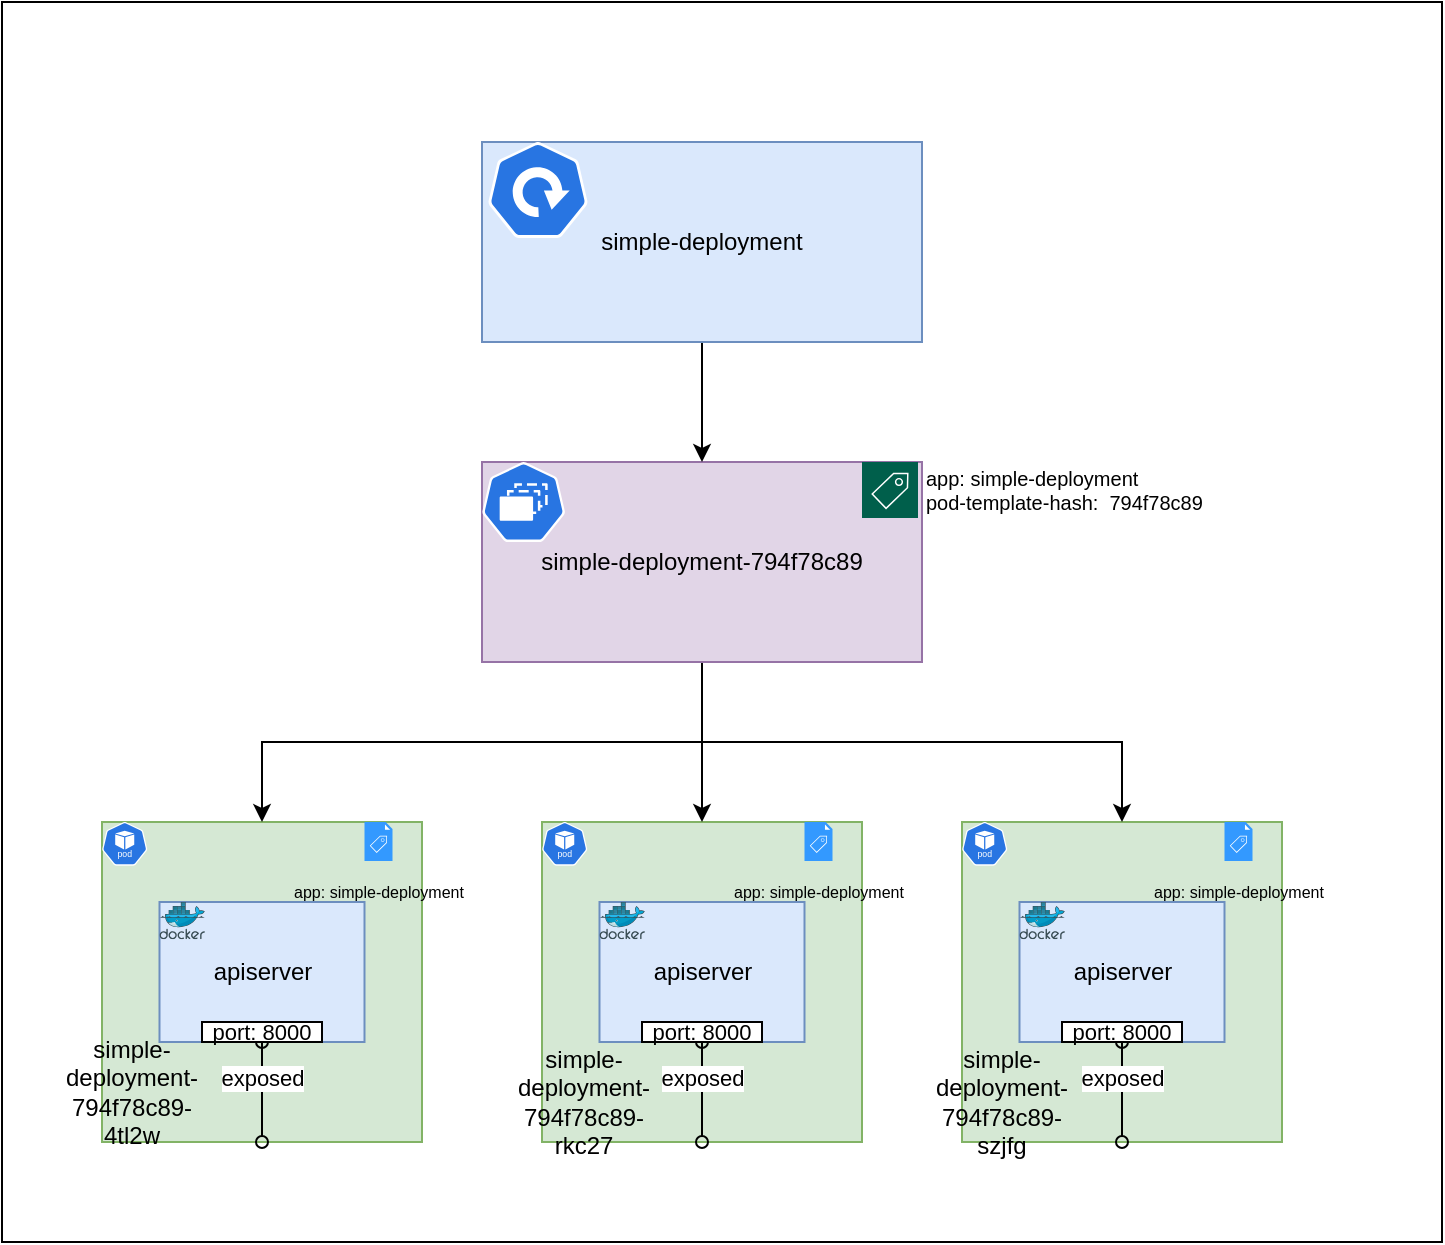 <mxfile version="24.6.4" type="device">
  <diagram name="Page-1" id="i7xpU4-JEb5dhHLzun7G">
    <mxGraphModel dx="1793" dy="1068" grid="1" gridSize="10" guides="1" tooltips="1" connect="1" arrows="1" fold="1" page="1" pageScale="1" pageWidth="850" pageHeight="1100" math="0" shadow="0">
      <root>
        <mxCell id="0" />
        <mxCell id="1" parent="0" />
        <mxCell id="7CjUzNVX25jVzaEthu2g-2" value="" style="rounded=0;whiteSpace=wrap;html=1;" vertex="1" parent="1">
          <mxGeometry y="40" width="720" height="620" as="geometry" />
        </mxCell>
        <mxCell id="7CjUzNVX25jVzaEthu2g-3" value="" style="group" vertex="1" connectable="0" parent="1">
          <mxGeometry x="50" y="450" width="160" height="160" as="geometry" />
        </mxCell>
        <mxCell id="7CjUzNVX25jVzaEthu2g-4" value="" style="rounded=0;whiteSpace=wrap;html=1;fillColor=#d5e8d4;strokeColor=#82b366;" vertex="1" parent="7CjUzNVX25jVzaEthu2g-3">
          <mxGeometry width="160" height="160" as="geometry" />
        </mxCell>
        <mxCell id="7CjUzNVX25jVzaEthu2g-5" value="" style="aspect=fixed;sketch=0;html=1;dashed=0;whitespace=wrap;verticalLabelPosition=bottom;verticalAlign=top;fillColor=#2875E2;strokeColor=#ffffff;points=[[0.005,0.63,0],[0.1,0.2,0],[0.9,0.2,0],[0.5,0,0],[0.995,0.63,0],[0.72,0.99,0],[0.5,1,0],[0.28,0.99,0]];shape=mxgraph.kubernetes.icon2;kubernetesLabel=1;prIcon=pod" vertex="1" parent="7CjUzNVX25jVzaEthu2g-3">
          <mxGeometry width="22.727" height="21.818" as="geometry" />
        </mxCell>
        <mxCell id="7CjUzNVX25jVzaEthu2g-6" value="apiserver" style="rounded=0;whiteSpace=wrap;html=1;fillColor=#dae8fc;strokeColor=#6c8ebf;" vertex="1" parent="7CjUzNVX25jVzaEthu2g-3">
          <mxGeometry x="28.75" y="40" width="102.5" height="70" as="geometry" />
        </mxCell>
        <mxCell id="7CjUzNVX25jVzaEthu2g-7" value="" style="image;sketch=0;aspect=fixed;html=1;points=[];align=center;fontSize=12;image=img/lib/mscae/Docker.svg;" vertex="1" parent="7CjUzNVX25jVzaEthu2g-3">
          <mxGeometry x="28.75" y="40" width="22.727" height="18.636" as="geometry" />
        </mxCell>
        <mxCell id="7CjUzNVX25jVzaEthu2g-8" style="edgeStyle=orthogonalEdgeStyle;rounded=0;orthogonalLoop=1;jettySize=auto;html=1;exitX=0.5;exitY=1;exitDx=0;exitDy=0;startArrow=oval;startFill=0;endArrow=oval;endFill=0;" edge="1" parent="7CjUzNVX25jVzaEthu2g-3" source="7CjUzNVX25jVzaEthu2g-10">
          <mxGeometry relative="1" as="geometry">
            <mxPoint x="79.97" y="110" as="sourcePoint" />
            <mxPoint x="80" y="160" as="targetPoint" />
            <Array as="points">
              <mxPoint x="80" y="105" />
            </Array>
          </mxGeometry>
        </mxCell>
        <mxCell id="7CjUzNVX25jVzaEthu2g-9" value="exposed" style="edgeLabel;html=1;align=center;verticalAlign=middle;resizable=0;points=[];" vertex="1" connectable="0" parent="7CjUzNVX25jVzaEthu2g-8">
          <mxGeometry x="-0.065" relative="1" as="geometry">
            <mxPoint as="offset" />
          </mxGeometry>
        </mxCell>
        <mxCell id="7CjUzNVX25jVzaEthu2g-10" value="&lt;font style=&quot;font-size: 11px;&quot;&gt;port: 8000&lt;/font&gt;" style="rounded=0;whiteSpace=wrap;html=1;" vertex="1" parent="7CjUzNVX25jVzaEthu2g-3">
          <mxGeometry x="50" y="100" width="60" height="10" as="geometry" />
        </mxCell>
        <mxCell id="7CjUzNVX25jVzaEthu2g-11" value="simple-deployment-794f78c89-4tl2w" style="text;html=1;align=center;verticalAlign=middle;whiteSpace=wrap;rounded=0;" vertex="1" parent="7CjUzNVX25jVzaEthu2g-3">
          <mxGeometry y="120" width="30" height="30" as="geometry" />
        </mxCell>
        <mxCell id="7CjUzNVX25jVzaEthu2g-12" value="&lt;font style=&quot;font-size: 8px;&quot;&gt;app: simple-deployment&lt;/font&gt;" style="sketch=0;pointerEvents=1;shadow=0;dashed=0;html=1;strokeColor=none;fillColor=#3399FF;labelPosition=center;verticalLabelPosition=bottom;verticalAlign=top;align=center;outlineConnect=0;shape=mxgraph.veeam2.metadata_file;" vertex="1" parent="7CjUzNVX25jVzaEthu2g-3">
          <mxGeometry x="131.25" width="14.0" height="19.5" as="geometry" />
        </mxCell>
        <mxCell id="7CjUzNVX25jVzaEthu2g-13" value="" style="group" vertex="1" connectable="0" parent="1">
          <mxGeometry x="270" y="450" width="160" height="160" as="geometry" />
        </mxCell>
        <mxCell id="7CjUzNVX25jVzaEthu2g-14" value="" style="rounded=0;whiteSpace=wrap;html=1;fillColor=#d5e8d4;strokeColor=#82b366;" vertex="1" parent="7CjUzNVX25jVzaEthu2g-13">
          <mxGeometry width="160" height="160" as="geometry" />
        </mxCell>
        <mxCell id="7CjUzNVX25jVzaEthu2g-15" value="" style="aspect=fixed;sketch=0;html=1;dashed=0;whitespace=wrap;verticalLabelPosition=bottom;verticalAlign=top;fillColor=#2875E2;strokeColor=#ffffff;points=[[0.005,0.63,0],[0.1,0.2,0],[0.9,0.2,0],[0.5,0,0],[0.995,0.63,0],[0.72,0.99,0],[0.5,1,0],[0.28,0.99,0]];shape=mxgraph.kubernetes.icon2;kubernetesLabel=1;prIcon=pod" vertex="1" parent="7CjUzNVX25jVzaEthu2g-13">
          <mxGeometry width="22.727" height="21.818" as="geometry" />
        </mxCell>
        <mxCell id="7CjUzNVX25jVzaEthu2g-16" value="apiserver" style="rounded=0;whiteSpace=wrap;html=1;fillColor=#dae8fc;strokeColor=#6c8ebf;" vertex="1" parent="7CjUzNVX25jVzaEthu2g-13">
          <mxGeometry x="28.75" y="40" width="102.5" height="70" as="geometry" />
        </mxCell>
        <mxCell id="7CjUzNVX25jVzaEthu2g-17" value="" style="image;sketch=0;aspect=fixed;html=1;points=[];align=center;fontSize=12;image=img/lib/mscae/Docker.svg;" vertex="1" parent="7CjUzNVX25jVzaEthu2g-13">
          <mxGeometry x="28.75" y="40" width="22.727" height="18.636" as="geometry" />
        </mxCell>
        <mxCell id="7CjUzNVX25jVzaEthu2g-18" style="edgeStyle=orthogonalEdgeStyle;rounded=0;orthogonalLoop=1;jettySize=auto;html=1;exitX=0.5;exitY=1;exitDx=0;exitDy=0;startArrow=oval;startFill=0;endArrow=oval;endFill=0;" edge="1" parent="7CjUzNVX25jVzaEthu2g-13">
          <mxGeometry relative="1" as="geometry">
            <mxPoint x="80.0" y="110" as="sourcePoint" />
            <mxPoint x="80" y="160" as="targetPoint" />
            <Array as="points">
              <mxPoint x="80" y="105" />
            </Array>
          </mxGeometry>
        </mxCell>
        <mxCell id="7CjUzNVX25jVzaEthu2g-19" value="exposed" style="edgeLabel;html=1;align=center;verticalAlign=middle;resizable=0;points=[];" vertex="1" connectable="0" parent="7CjUzNVX25jVzaEthu2g-18">
          <mxGeometry x="-0.065" relative="1" as="geometry">
            <mxPoint as="offset" />
          </mxGeometry>
        </mxCell>
        <mxCell id="7CjUzNVX25jVzaEthu2g-20" value="&lt;font style=&quot;font-size: 8px;&quot;&gt;app: simple-deployment&lt;/font&gt;" style="sketch=0;pointerEvents=1;shadow=0;dashed=0;html=1;strokeColor=none;fillColor=#3399FF;labelPosition=center;verticalLabelPosition=bottom;verticalAlign=top;align=center;outlineConnect=0;shape=mxgraph.veeam2.metadata_file;" vertex="1" parent="7CjUzNVX25jVzaEthu2g-13">
          <mxGeometry x="131.25" width="14.0" height="19.5" as="geometry" />
        </mxCell>
        <mxCell id="7CjUzNVX25jVzaEthu2g-21" value="&lt;font style=&quot;font-size: 11px;&quot;&gt;port: 8000&lt;/font&gt;" style="rounded=0;whiteSpace=wrap;html=1;" vertex="1" parent="7CjUzNVX25jVzaEthu2g-13">
          <mxGeometry x="50" y="100" width="60" height="10" as="geometry" />
        </mxCell>
        <mxCell id="7CjUzNVX25jVzaEthu2g-22" value="simple-deployment-794f78c89-rkc27" style="text;html=1;align=center;verticalAlign=middle;whiteSpace=wrap;rounded=0;" vertex="1" parent="7CjUzNVX25jVzaEthu2g-13">
          <mxGeometry x="-8.52" y="120" width="60" height="40" as="geometry" />
        </mxCell>
        <mxCell id="7CjUzNVX25jVzaEthu2g-23" value="" style="group" vertex="1" connectable="0" parent="1">
          <mxGeometry x="480" y="450" width="160" height="160" as="geometry" />
        </mxCell>
        <mxCell id="7CjUzNVX25jVzaEthu2g-24" value="" style="rounded=0;whiteSpace=wrap;html=1;fillColor=#d5e8d4;strokeColor=#82b366;" vertex="1" parent="7CjUzNVX25jVzaEthu2g-23">
          <mxGeometry width="160" height="160" as="geometry" />
        </mxCell>
        <mxCell id="7CjUzNVX25jVzaEthu2g-25" value="" style="aspect=fixed;sketch=0;html=1;dashed=0;whitespace=wrap;verticalLabelPosition=bottom;verticalAlign=top;fillColor=#2875E2;strokeColor=#ffffff;points=[[0.005,0.63,0],[0.1,0.2,0],[0.9,0.2,0],[0.5,0,0],[0.995,0.63,0],[0.72,0.99,0],[0.5,1,0],[0.28,0.99,0]];shape=mxgraph.kubernetes.icon2;kubernetesLabel=1;prIcon=pod" vertex="1" parent="7CjUzNVX25jVzaEthu2g-23">
          <mxGeometry width="22.727" height="21.818" as="geometry" />
        </mxCell>
        <mxCell id="7CjUzNVX25jVzaEthu2g-26" value="apiserver" style="rounded=0;whiteSpace=wrap;html=1;fillColor=#dae8fc;strokeColor=#6c8ebf;" vertex="1" parent="7CjUzNVX25jVzaEthu2g-23">
          <mxGeometry x="28.75" y="40" width="102.5" height="70" as="geometry" />
        </mxCell>
        <mxCell id="7CjUzNVX25jVzaEthu2g-27" value="" style="image;sketch=0;aspect=fixed;html=1;points=[];align=center;fontSize=12;image=img/lib/mscae/Docker.svg;" vertex="1" parent="7CjUzNVX25jVzaEthu2g-23">
          <mxGeometry x="28.75" y="40" width="22.727" height="18.636" as="geometry" />
        </mxCell>
        <mxCell id="7CjUzNVX25jVzaEthu2g-28" style="edgeStyle=orthogonalEdgeStyle;rounded=0;orthogonalLoop=1;jettySize=auto;html=1;exitX=0.5;exitY=1;exitDx=0;exitDy=0;startArrow=oval;startFill=0;endArrow=oval;endFill=0;" edge="1" parent="7CjUzNVX25jVzaEthu2g-23">
          <mxGeometry relative="1" as="geometry">
            <mxPoint x="80" y="110" as="sourcePoint" />
            <mxPoint x="80" y="160" as="targetPoint" />
            <Array as="points">
              <mxPoint x="80" y="105" />
            </Array>
          </mxGeometry>
        </mxCell>
        <mxCell id="7CjUzNVX25jVzaEthu2g-29" value="exposed" style="edgeLabel;html=1;align=center;verticalAlign=middle;resizable=0;points=[];" vertex="1" connectable="0" parent="7CjUzNVX25jVzaEthu2g-28">
          <mxGeometry x="-0.065" relative="1" as="geometry">
            <mxPoint as="offset" />
          </mxGeometry>
        </mxCell>
        <mxCell id="7CjUzNVX25jVzaEthu2g-30" value="&lt;font style=&quot;font-size: 8px;&quot;&gt;app: simple-deployment&lt;/font&gt;" style="sketch=0;pointerEvents=1;shadow=0;dashed=0;html=1;strokeColor=none;fillColor=#3399FF;labelPosition=center;verticalLabelPosition=bottom;verticalAlign=top;align=center;outlineConnect=0;shape=mxgraph.veeam2.metadata_file;" vertex="1" parent="7CjUzNVX25jVzaEthu2g-23">
          <mxGeometry x="131.25" width="14.0" height="19.5" as="geometry" />
        </mxCell>
        <mxCell id="7CjUzNVX25jVzaEthu2g-31" value="&lt;font style=&quot;font-size: 11px;&quot;&gt;port: 8000&lt;/font&gt;" style="rounded=0;whiteSpace=wrap;html=1;" vertex="1" parent="7CjUzNVX25jVzaEthu2g-23">
          <mxGeometry x="50" y="100" width="60" height="10" as="geometry" />
        </mxCell>
        <mxCell id="7CjUzNVX25jVzaEthu2g-32" value="simple-deployment-794f78c89-szjfg" style="text;html=1;align=center;verticalAlign=middle;whiteSpace=wrap;rounded=0;" vertex="1" parent="7CjUzNVX25jVzaEthu2g-23">
          <mxGeometry x="-10" y="120" width="60" height="40" as="geometry" />
        </mxCell>
        <mxCell id="7CjUzNVX25jVzaEthu2g-43" style="edgeStyle=orthogonalEdgeStyle;rounded=0;orthogonalLoop=1;jettySize=auto;html=1;exitX=0.5;exitY=1;exitDx=0;exitDy=0;" edge="1" parent="1" source="7CjUzNVX25jVzaEthu2g-46" target="7CjUzNVX25jVzaEthu2g-4">
          <mxGeometry relative="1" as="geometry" />
        </mxCell>
        <mxCell id="7CjUzNVX25jVzaEthu2g-44" style="edgeStyle=orthogonalEdgeStyle;rounded=0;orthogonalLoop=1;jettySize=auto;html=1;entryX=0.5;entryY=0;entryDx=0;entryDy=0;" edge="1" parent="1" source="7CjUzNVX25jVzaEthu2g-46" target="7CjUzNVX25jVzaEthu2g-14">
          <mxGeometry relative="1" as="geometry" />
        </mxCell>
        <mxCell id="7CjUzNVX25jVzaEthu2g-45" style="edgeStyle=orthogonalEdgeStyle;rounded=0;orthogonalLoop=1;jettySize=auto;html=1;entryX=0.5;entryY=0;entryDx=0;entryDy=0;" edge="1" parent="1" source="7CjUzNVX25jVzaEthu2g-46" target="7CjUzNVX25jVzaEthu2g-24">
          <mxGeometry relative="1" as="geometry">
            <Array as="points">
              <mxPoint x="350" y="410" />
              <mxPoint x="560" y="410" />
            </Array>
          </mxGeometry>
        </mxCell>
        <mxCell id="7CjUzNVX25jVzaEthu2g-46" value="simple-deployment-794f78c89" style="rounded=0;whiteSpace=wrap;html=1;fillColor=#e1d5e7;strokeColor=#9673a6;" vertex="1" parent="1">
          <mxGeometry x="240" y="270" width="220" height="100" as="geometry" />
        </mxCell>
        <mxCell id="7CjUzNVX25jVzaEthu2g-47" value="" style="aspect=fixed;sketch=0;html=1;dashed=0;whitespace=wrap;verticalLabelPosition=bottom;verticalAlign=top;fillColor=#2875E2;strokeColor=#ffffff;points=[[0.005,0.63,0],[0.1,0.2,0],[0.9,0.2,0],[0.5,0,0],[0.995,0.63,0],[0.72,0.99,0],[0.5,1,0],[0.28,0.99,0]];shape=mxgraph.kubernetes.icon2;prIcon=rs" vertex="1" parent="1">
          <mxGeometry x="240" y="270" width="41.67" height="40" as="geometry" />
        </mxCell>
        <mxCell id="7CjUzNVX25jVzaEthu2g-48" value="" style="sketch=0;pointerEvents=1;shadow=0;dashed=0;html=1;strokeColor=none;fillColor=#005F4B;labelPosition=center;verticalLabelPosition=bottom;verticalAlign=top;align=center;outlineConnect=0;shape=mxgraph.veeam2.tag;" vertex="1" parent="1">
          <mxGeometry x="430" y="270" width="28.0" height="28.0" as="geometry" />
        </mxCell>
        <mxCell id="7CjUzNVX25jVzaEthu2g-49" value="&lt;div style=&quot;text-wrap: nowrap; font-size: 10px;&quot;&gt;&lt;font style=&quot;font-size: 10px;&quot;&gt;app: simple-deployment&lt;/font&gt;&lt;/div&gt;&lt;div style=&quot;text-wrap: nowrap; font-size: 10px;&quot;&gt;&lt;font style=&quot;font-size: 10px;&quot;&gt;pod-template-hash:&amp;nbsp;&amp;nbsp;794f78c89&lt;/font&gt;&lt;/div&gt;" style="text;html=1;align=left;verticalAlign=middle;whiteSpace=wrap;rounded=0;" vertex="1" parent="1">
          <mxGeometry x="460" y="269" width="60" height="30" as="geometry" />
        </mxCell>
        <mxCell id="7CjUzNVX25jVzaEthu2g-52" style="edgeStyle=orthogonalEdgeStyle;rounded=0;orthogonalLoop=1;jettySize=auto;html=1;" edge="1" parent="1" source="7CjUzNVX25jVzaEthu2g-50" target="7CjUzNVX25jVzaEthu2g-46">
          <mxGeometry relative="1" as="geometry" />
        </mxCell>
        <mxCell id="7CjUzNVX25jVzaEthu2g-50" value="simple-deployment" style="rounded=0;whiteSpace=wrap;html=1;fillColor=#dae8fc;strokeColor=#6c8ebf;" vertex="1" parent="1">
          <mxGeometry x="240" y="110" width="220" height="100" as="geometry" />
        </mxCell>
        <mxCell id="7CjUzNVX25jVzaEthu2g-51" value="" style="aspect=fixed;sketch=0;html=1;dashed=0;whitespace=wrap;verticalLabelPosition=bottom;verticalAlign=top;fillColor=#2875E2;strokeColor=#ffffff;points=[[0.005,0.63,0],[0.1,0.2,0],[0.9,0.2,0],[0.5,0,0],[0.995,0.63,0],[0.72,0.99,0],[0.5,1,0],[0.28,0.99,0]];shape=mxgraph.kubernetes.icon2;prIcon=deploy" vertex="1" parent="1">
          <mxGeometry x="243" y="110" width="50" height="48" as="geometry" />
        </mxCell>
      </root>
    </mxGraphModel>
  </diagram>
</mxfile>
